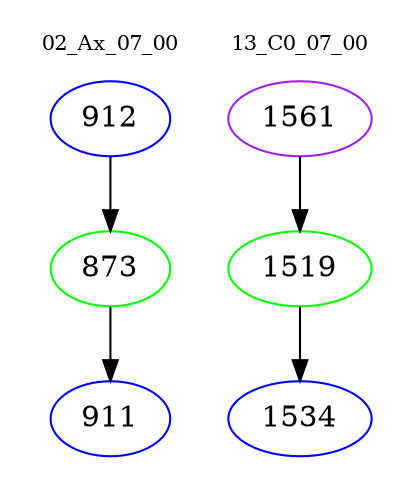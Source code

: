 digraph{
subgraph cluster_0 {
color = white
label = "02_Ax_07_00";
fontsize=10;
T0_912 [label="912", color="blue"]
T0_912 -> T0_873 [color="black"]
T0_873 [label="873", color="green"]
T0_873 -> T0_911 [color="black"]
T0_911 [label="911", color="blue"]
}
subgraph cluster_1 {
color = white
label = "13_C0_07_00";
fontsize=10;
T1_1561 [label="1561", color="purple"]
T1_1561 -> T1_1519 [color="black"]
T1_1519 [label="1519", color="green"]
T1_1519 -> T1_1534 [color="black"]
T1_1534 [label="1534", color="blue"]
}
}
